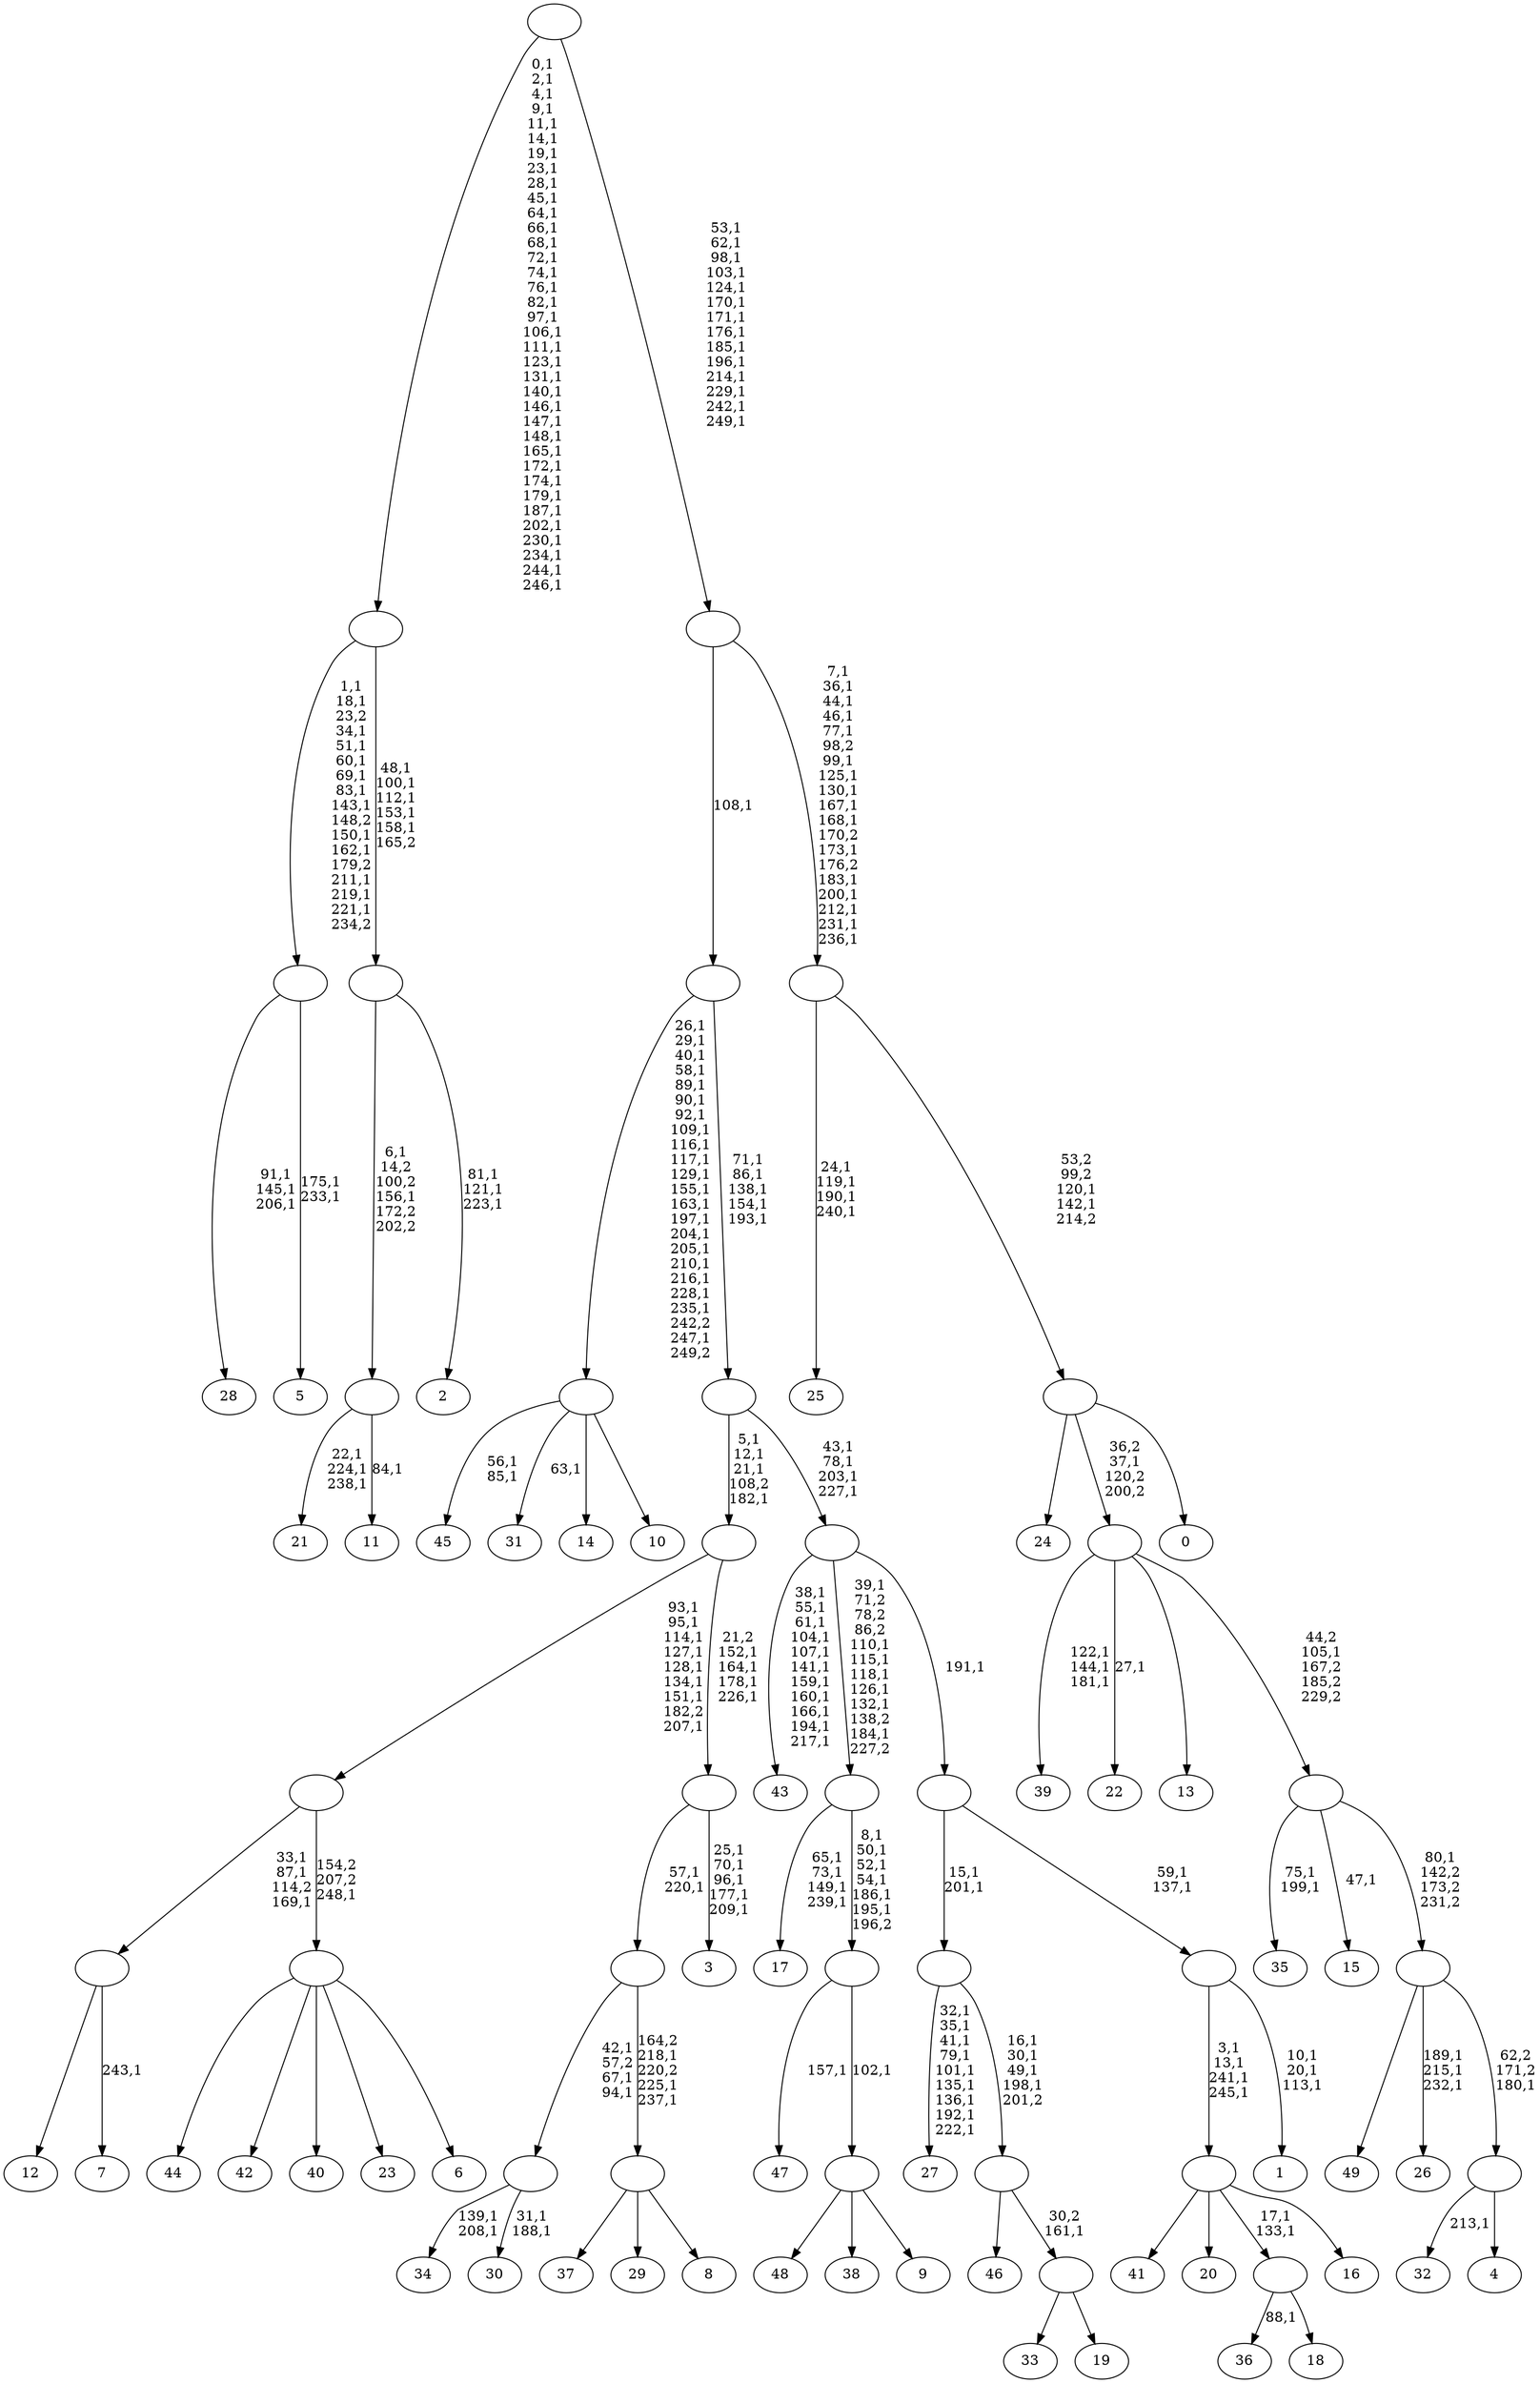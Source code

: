 digraph T {
	300 [label="49"]
	299 [label="48"]
	298 [label="47"]
	296 [label="46"]
	295 [label="45"]
	292 [label="44"]
	291 [label="43"]
	279 [label="42"]
	278 [label="41"]
	277 [label="40"]
	276 [label="39"]
	272 [label="38"]
	271 [label="37"]
	270 [label="36"]
	268 [label="35"]
	265 [label="34"]
	262 [label="33"]
	261 [label="32"]
	259 [label="31"]
	257 [label="30"]
	254 [label=""]
	251 [label="29"]
	250 [label="28"]
	246 [label="27"]
	236 [label="26"]
	232 [label="25"]
	227 [label="24"]
	226 [label="23"]
	225 [label="22"]
	223 [label="21"]
	219 [label="20"]
	218 [label="19"]
	217 [label=""]
	216 [label=""]
	212 [label=""]
	210 [label="18"]
	209 [label=""]
	207 [label="17"]
	202 [label="16"]
	201 [label=""]
	197 [label="15"]
	195 [label="14"]
	194 [label="13"]
	193 [label="12"]
	192 [label="11"]
	190 [label=""]
	188 [label="10"]
	187 [label=""]
	166 [label="9"]
	165 [label=""]
	164 [label=""]
	158 [label=""]
	151 [label="8"]
	150 [label=""]
	147 [label=""]
	145 [label="7"]
	143 [label=""]
	140 [label="6"]
	139 [label=""]
	138 [label=""]
	130 [label="5"]
	127 [label=""]
	114 [label="4"]
	113 [label=""]
	112 [label=""]
	111 [label=""]
	110 [label=""]
	109 [label="3"]
	103 [label=""]
	99 [label=""]
	95 [label="2"]
	91 [label=""]
	86 [label=""]
	50 [label="1"]
	46 [label=""]
	44 [label=""]
	43 [label=""]
	39 [label=""]
	34 [label=""]
	33 [label="0"]
	32 [label=""]
	30 [label=""]
	14 [label=""]
	0 [label=""]
	254 -> 257 [label="31,1\n188,1"]
	254 -> 265 [label="139,1\n208,1"]
	217 -> 262 [label=""]
	217 -> 218 [label=""]
	216 -> 296 [label=""]
	216 -> 217 [label="30,2\n161,1"]
	212 -> 216 [label="16,1\n30,1\n49,1\n198,1\n201,2"]
	212 -> 246 [label="32,1\n35,1\n41,1\n79,1\n101,1\n135,1\n136,1\n192,1\n222,1"]
	209 -> 270 [label="88,1"]
	209 -> 210 [label=""]
	201 -> 209 [label="17,1\n133,1"]
	201 -> 278 [label=""]
	201 -> 219 [label=""]
	201 -> 202 [label=""]
	190 -> 192 [label="84,1"]
	190 -> 223 [label="22,1\n224,1\n238,1"]
	187 -> 259 [label="63,1"]
	187 -> 295 [label="56,1\n85,1"]
	187 -> 195 [label=""]
	187 -> 188 [label=""]
	165 -> 299 [label=""]
	165 -> 272 [label=""]
	165 -> 166 [label=""]
	164 -> 298 [label="157,1"]
	164 -> 165 [label="102,1"]
	158 -> 164 [label="8,1\n50,1\n52,1\n54,1\n186,1\n195,1\n196,2"]
	158 -> 207 [label="65,1\n73,1\n149,1\n239,1"]
	150 -> 271 [label=""]
	150 -> 251 [label=""]
	150 -> 151 [label=""]
	147 -> 150 [label="164,2\n218,1\n220,2\n225,1\n237,1"]
	147 -> 254 [label="42,1\n57,2\n67,1\n94,1"]
	143 -> 145 [label="243,1"]
	143 -> 193 [label=""]
	139 -> 292 [label=""]
	139 -> 279 [label=""]
	139 -> 277 [label=""]
	139 -> 226 [label=""]
	139 -> 140 [label=""]
	138 -> 143 [label="33,1\n87,1\n114,2\n169,1"]
	138 -> 139 [label="154,2\n207,2\n248,1"]
	127 -> 130 [label="175,1\n233,1"]
	127 -> 250 [label="91,1\n145,1\n206,1"]
	113 -> 261 [label="213,1"]
	113 -> 114 [label=""]
	112 -> 236 [label="189,1\n215,1\n232,1"]
	112 -> 300 [label=""]
	112 -> 113 [label="62,2\n171,2\n180,1"]
	111 -> 197 [label="47,1"]
	111 -> 268 [label="75,1\n199,1"]
	111 -> 112 [label="80,1\n142,2\n173,2\n231,2"]
	110 -> 225 [label="27,1"]
	110 -> 276 [label="122,1\n144,1\n181,1"]
	110 -> 194 [label=""]
	110 -> 111 [label="44,2\n105,1\n167,2\n185,2\n229,2"]
	103 -> 109 [label="25,1\n70,1\n96,1\n177,1\n209,1"]
	103 -> 147 [label="57,1\n220,1"]
	99 -> 103 [label="21,2\n152,1\n164,1\n178,1\n226,1"]
	99 -> 138 [label="93,1\n95,1\n114,1\n127,1\n128,1\n134,1\n151,1\n182,2\n207,1"]
	91 -> 95 [label="81,1\n121,1\n223,1"]
	91 -> 190 [label="6,1\n14,2\n100,2\n156,1\n172,2\n202,2"]
	86 -> 91 [label="48,1\n100,1\n112,1\n153,1\n158,1\n165,2"]
	86 -> 127 [label="1,1\n18,1\n23,2\n34,1\n51,1\n60,1\n69,1\n83,1\n143,1\n148,2\n150,1\n162,1\n179,2\n211,1\n219,1\n221,1\n234,2"]
	46 -> 50 [label="10,1\n20,1\n113,1"]
	46 -> 201 [label="3,1\n13,1\n241,1\n245,1"]
	44 -> 46 [label="59,1\n137,1"]
	44 -> 212 [label="15,1\n201,1"]
	43 -> 158 [label="39,1\n71,2\n78,2\n86,2\n110,1\n115,1\n118,1\n126,1\n132,1\n138,2\n184,1\n227,2"]
	43 -> 291 [label="38,1\n55,1\n61,1\n104,1\n107,1\n141,1\n159,1\n160,1\n166,1\n194,1\n217,1"]
	43 -> 44 [label="191,1"]
	39 -> 43 [label="43,1\n78,1\n203,1\n227,1"]
	39 -> 99 [label="5,1\n12,1\n21,1\n108,2\n182,1"]
	34 -> 39 [label="71,1\n86,1\n138,1\n154,1\n193,1"]
	34 -> 187 [label="26,1\n29,1\n40,1\n58,1\n89,1\n90,1\n92,1\n109,1\n116,1\n117,1\n129,1\n155,1\n163,1\n197,1\n204,1\n205,1\n210,1\n216,1\n228,1\n235,1\n242,2\n247,1\n249,2"]
	32 -> 227 [label=""]
	32 -> 110 [label="36,2\n37,1\n120,2\n200,2"]
	32 -> 33 [label=""]
	30 -> 32 [label="53,2\n99,2\n120,1\n142,1\n214,2"]
	30 -> 232 [label="24,1\n119,1\n190,1\n240,1"]
	14 -> 30 [label="7,1\n36,1\n44,1\n46,1\n77,1\n98,2\n99,1\n125,1\n130,1\n167,1\n168,1\n170,2\n173,1\n176,2\n183,1\n200,1\n212,1\n231,1\n236,1"]
	14 -> 34 [label="108,1"]
	0 -> 14 [label="53,1\n62,1\n98,1\n103,1\n124,1\n170,1\n171,1\n176,1\n185,1\n196,1\n214,1\n229,1\n242,1\n249,1"]
	0 -> 86 [label="0,1\n2,1\n4,1\n9,1\n11,1\n14,1\n19,1\n23,1\n28,1\n45,1\n64,1\n66,1\n68,1\n72,1\n74,1\n76,1\n82,1\n97,1\n106,1\n111,1\n123,1\n131,1\n140,1\n146,1\n147,1\n148,1\n165,1\n172,1\n174,1\n179,1\n187,1\n202,1\n230,1\n234,1\n244,1\n246,1"]
}
